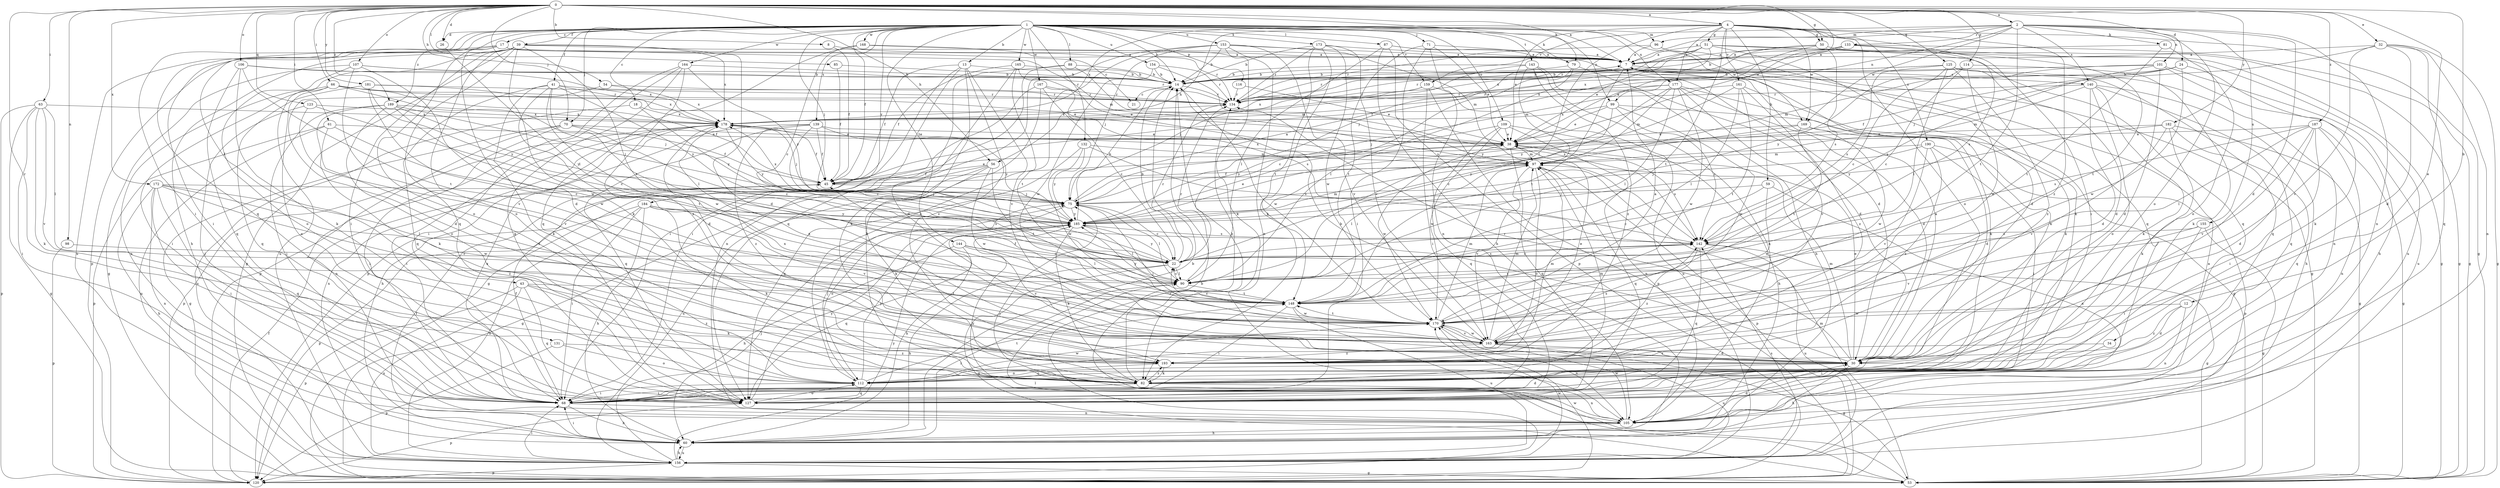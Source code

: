 strict digraph  {
0;
1;
2;
4;
7;
8;
12;
13;
14;
17;
18;
21;
22;
24;
26;
30;
32;
34;
38;
39;
41;
43;
45;
50;
51;
53;
54;
56;
59;
60;
61;
63;
66;
68;
70;
71;
75;
79;
81;
82;
85;
87;
88;
90;
96;
97;
98;
99;
101;
105;
106;
107;
109;
112;
114;
116;
120;
123;
125;
127;
131;
132;
133;
134;
139;
140;
142;
143;
144;
148;
153;
154;
155;
156;
159;
161;
163;
164;
165;
167;
168;
169;
170;
172;
173;
177;
178;
181;
182;
184;
185;
187;
189;
190;
193;
0 -> 2  [label=a];
0 -> 4  [label=a];
0 -> 7  [label=a];
0 -> 8  [label=b];
0 -> 12  [label=b];
0 -> 24  [label=d];
0 -> 26  [label=d];
0 -> 32  [label=e];
0 -> 34  [label=e];
0 -> 38  [label=e];
0 -> 50  [label=g];
0 -> 54  [label=h];
0 -> 56  [label=h];
0 -> 61  [label=i];
0 -> 63  [label=i];
0 -> 66  [label=i];
0 -> 70  [label=j];
0 -> 79  [label=k];
0 -> 85  [label=l];
0 -> 98  [label=n];
0 -> 106  [label=o];
0 -> 107  [label=o];
0 -> 114  [label=p];
0 -> 123  [label=q];
0 -> 125  [label=q];
0 -> 131  [label=r];
0 -> 172  [label=x];
0 -> 181  [label=y];
0 -> 182  [label=y];
0 -> 187  [label=z];
0 -> 189  [label=z];
1 -> 13  [label=b];
1 -> 14  [label=b];
1 -> 17  [label=c];
1 -> 18  [label=c];
1 -> 26  [label=d];
1 -> 39  [label=f];
1 -> 41  [label=f];
1 -> 43  [label=f];
1 -> 45  [label=f];
1 -> 68  [label=i];
1 -> 70  [label=j];
1 -> 71  [label=j];
1 -> 75  [label=j];
1 -> 79  [label=k];
1 -> 87  [label=l];
1 -> 88  [label=l];
1 -> 96  [label=m];
1 -> 99  [label=n];
1 -> 109  [label=o];
1 -> 116  [label=p];
1 -> 127  [label=q];
1 -> 132  [label=r];
1 -> 139  [label=s];
1 -> 143  [label=t];
1 -> 144  [label=t];
1 -> 153  [label=u];
1 -> 154  [label=u];
1 -> 159  [label=v];
1 -> 164  [label=w];
1 -> 165  [label=w];
1 -> 167  [label=w];
1 -> 168  [label=w];
1 -> 169  [label=w];
1 -> 173  [label=x];
1 -> 177  [label=x];
1 -> 184  [label=y];
1 -> 189  [label=z];
2 -> 7  [label=a];
2 -> 30  [label=d];
2 -> 81  [label=k];
2 -> 96  [label=m];
2 -> 99  [label=n];
2 -> 101  [label=n];
2 -> 105  [label=n];
2 -> 112  [label=o];
2 -> 133  [label=r];
2 -> 140  [label=s];
2 -> 148  [label=t];
2 -> 155  [label=u];
2 -> 159  [label=v];
2 -> 169  [label=w];
4 -> 38  [label=e];
4 -> 50  [label=g];
4 -> 51  [label=g];
4 -> 53  [label=g];
4 -> 56  [label=h];
4 -> 59  [label=h];
4 -> 68  [label=i];
4 -> 90  [label=l];
4 -> 112  [label=o];
4 -> 148  [label=t];
4 -> 161  [label=v];
4 -> 169  [label=w];
4 -> 177  [label=x];
4 -> 178  [label=x];
4 -> 190  [label=z];
4 -> 193  [label=z];
7 -> 14  [label=b];
7 -> 53  [label=g];
7 -> 82  [label=k];
7 -> 134  [label=r];
7 -> 140  [label=s];
7 -> 148  [label=t];
8 -> 7  [label=a];
8 -> 45  [label=f];
12 -> 30  [label=d];
12 -> 105  [label=n];
12 -> 170  [label=w];
12 -> 193  [label=z];
13 -> 14  [label=b];
13 -> 45  [label=f];
13 -> 68  [label=i];
13 -> 82  [label=k];
13 -> 120  [label=p];
13 -> 163  [label=v];
13 -> 193  [label=z];
14 -> 21  [label=c];
14 -> 134  [label=r];
14 -> 170  [label=w];
17 -> 7  [label=a];
17 -> 21  [label=c];
17 -> 30  [label=d];
17 -> 68  [label=i];
17 -> 97  [label=m];
17 -> 112  [label=o];
17 -> 156  [label=u];
18 -> 156  [label=u];
18 -> 178  [label=x];
18 -> 185  [label=y];
22 -> 14  [label=b];
22 -> 53  [label=g];
22 -> 60  [label=h];
22 -> 90  [label=l];
22 -> 134  [label=r];
22 -> 142  [label=s];
22 -> 185  [label=y];
24 -> 14  [label=b];
24 -> 45  [label=f];
24 -> 82  [label=k];
24 -> 97  [label=m];
24 -> 170  [label=w];
26 -> 90  [label=l];
30 -> 7  [label=a];
30 -> 14  [label=b];
30 -> 38  [label=e];
30 -> 60  [label=h];
30 -> 97  [label=m];
30 -> 112  [label=o];
30 -> 134  [label=r];
30 -> 178  [label=x];
32 -> 7  [label=a];
32 -> 30  [label=d];
32 -> 53  [label=g];
32 -> 75  [label=j];
32 -> 105  [label=n];
32 -> 127  [label=q];
32 -> 163  [label=v];
34 -> 68  [label=i];
34 -> 193  [label=z];
38 -> 97  [label=m];
38 -> 127  [label=q];
38 -> 142  [label=s];
38 -> 170  [label=w];
39 -> 7  [label=a];
39 -> 30  [label=d];
39 -> 53  [label=g];
39 -> 60  [label=h];
39 -> 68  [label=i];
39 -> 82  [label=k];
39 -> 112  [label=o];
39 -> 120  [label=p];
39 -> 127  [label=q];
39 -> 148  [label=t];
39 -> 156  [label=u];
39 -> 178  [label=x];
41 -> 30  [label=d];
41 -> 82  [label=k];
41 -> 90  [label=l];
41 -> 127  [label=q];
41 -> 134  [label=r];
41 -> 170  [label=w];
41 -> 178  [label=x];
41 -> 185  [label=y];
43 -> 82  [label=k];
43 -> 120  [label=p];
43 -> 127  [label=q];
43 -> 148  [label=t];
43 -> 156  [label=u];
43 -> 193  [label=z];
45 -> 38  [label=e];
45 -> 75  [label=j];
50 -> 7  [label=a];
50 -> 45  [label=f];
50 -> 53  [label=g];
50 -> 134  [label=r];
50 -> 142  [label=s];
51 -> 7  [label=a];
51 -> 30  [label=d];
51 -> 38  [label=e];
51 -> 53  [label=g];
51 -> 75  [label=j];
51 -> 127  [label=q];
51 -> 134  [label=r];
51 -> 156  [label=u];
51 -> 178  [label=x];
53 -> 14  [label=b];
53 -> 90  [label=l];
53 -> 97  [label=m];
54 -> 30  [label=d];
54 -> 134  [label=r];
54 -> 178  [label=x];
56 -> 45  [label=f];
56 -> 53  [label=g];
56 -> 82  [label=k];
56 -> 148  [label=t];
56 -> 156  [label=u];
56 -> 170  [label=w];
59 -> 22  [label=c];
59 -> 75  [label=j];
59 -> 105  [label=n];
59 -> 170  [label=w];
60 -> 14  [label=b];
60 -> 45  [label=f];
60 -> 68  [label=i];
60 -> 90  [label=l];
60 -> 156  [label=u];
60 -> 178  [label=x];
61 -> 22  [label=c];
61 -> 38  [label=e];
61 -> 120  [label=p];
61 -> 156  [label=u];
61 -> 193  [label=z];
63 -> 53  [label=g];
63 -> 68  [label=i];
63 -> 82  [label=k];
63 -> 90  [label=l];
63 -> 120  [label=p];
63 -> 163  [label=v];
63 -> 178  [label=x];
66 -> 38  [label=e];
66 -> 45  [label=f];
66 -> 68  [label=i];
66 -> 75  [label=j];
66 -> 105  [label=n];
66 -> 112  [label=o];
66 -> 134  [label=r];
68 -> 30  [label=d];
68 -> 45  [label=f];
68 -> 60  [label=h];
68 -> 105  [label=n];
68 -> 178  [label=x];
70 -> 22  [label=c];
70 -> 38  [label=e];
70 -> 45  [label=f];
70 -> 53  [label=g];
70 -> 68  [label=i];
70 -> 105  [label=n];
71 -> 7  [label=a];
71 -> 38  [label=e];
71 -> 68  [label=i];
71 -> 105  [label=n];
71 -> 148  [label=t];
75 -> 7  [label=a];
75 -> 22  [label=c];
75 -> 90  [label=l];
75 -> 112  [label=o];
75 -> 178  [label=x];
75 -> 185  [label=y];
79 -> 14  [label=b];
79 -> 22  [label=c];
79 -> 30  [label=d];
79 -> 90  [label=l];
81 -> 7  [label=a];
81 -> 112  [label=o];
81 -> 148  [label=t];
82 -> 14  [label=b];
82 -> 68  [label=i];
82 -> 97  [label=m];
82 -> 105  [label=n];
82 -> 193  [label=z];
85 -> 14  [label=b];
85 -> 45  [label=f];
87 -> 7  [label=a];
87 -> 30  [label=d];
87 -> 60  [label=h];
87 -> 90  [label=l];
87 -> 120  [label=p];
88 -> 14  [label=b];
88 -> 68  [label=i];
88 -> 97  [label=m];
88 -> 105  [label=n];
90 -> 22  [label=c];
90 -> 134  [label=r];
90 -> 148  [label=t];
96 -> 7  [label=a];
96 -> 82  [label=k];
96 -> 127  [label=q];
96 -> 134  [label=r];
97 -> 45  [label=f];
97 -> 90  [label=l];
97 -> 112  [label=o];
97 -> 120  [label=p];
97 -> 127  [label=q];
97 -> 163  [label=v];
97 -> 178  [label=x];
98 -> 22  [label=c];
98 -> 120  [label=p];
99 -> 22  [label=c];
99 -> 38  [label=e];
99 -> 53  [label=g];
99 -> 142  [label=s];
99 -> 170  [label=w];
99 -> 178  [label=x];
101 -> 14  [label=b];
101 -> 30  [label=d];
101 -> 60  [label=h];
101 -> 142  [label=s];
101 -> 156  [label=u];
101 -> 178  [label=x];
105 -> 30  [label=d];
105 -> 60  [label=h];
105 -> 75  [label=j];
105 -> 170  [label=w];
105 -> 185  [label=y];
106 -> 14  [label=b];
106 -> 82  [label=k];
106 -> 127  [label=q];
106 -> 148  [label=t];
106 -> 178  [label=x];
107 -> 14  [label=b];
107 -> 53  [label=g];
107 -> 112  [label=o];
107 -> 134  [label=r];
107 -> 163  [label=v];
107 -> 170  [label=w];
109 -> 38  [label=e];
109 -> 60  [label=h];
109 -> 105  [label=n];
109 -> 127  [label=q];
109 -> 170  [label=w];
109 -> 185  [label=y];
112 -> 68  [label=i];
112 -> 75  [label=j];
112 -> 127  [label=q];
112 -> 148  [label=t];
112 -> 170  [label=w];
112 -> 185  [label=y];
114 -> 14  [label=b];
114 -> 22  [label=c];
114 -> 82  [label=k];
114 -> 170  [label=w];
114 -> 185  [label=y];
116 -> 38  [label=e];
116 -> 134  [label=r];
120 -> 45  [label=f];
120 -> 134  [label=r];
120 -> 170  [label=w];
123 -> 22  [label=c];
123 -> 68  [label=i];
123 -> 163  [label=v];
123 -> 178  [label=x];
125 -> 14  [label=b];
125 -> 22  [label=c];
125 -> 30  [label=d];
125 -> 90  [label=l];
125 -> 105  [label=n];
125 -> 127  [label=q];
125 -> 134  [label=r];
125 -> 142  [label=s];
125 -> 193  [label=z];
127 -> 112  [label=o];
127 -> 120  [label=p];
127 -> 185  [label=y];
131 -> 112  [label=o];
131 -> 120  [label=p];
131 -> 193  [label=z];
132 -> 97  [label=m];
132 -> 127  [label=q];
132 -> 142  [label=s];
132 -> 170  [label=w];
132 -> 185  [label=y];
133 -> 7  [label=a];
133 -> 14  [label=b];
133 -> 38  [label=e];
133 -> 53  [label=g];
133 -> 142  [label=s];
133 -> 148  [label=t];
133 -> 178  [label=x];
134 -> 178  [label=x];
139 -> 22  [label=c];
139 -> 38  [label=e];
139 -> 45  [label=f];
139 -> 60  [label=h];
139 -> 127  [label=q];
139 -> 185  [label=y];
139 -> 193  [label=z];
140 -> 30  [label=d];
140 -> 60  [label=h];
140 -> 82  [label=k];
140 -> 97  [label=m];
140 -> 112  [label=o];
140 -> 127  [label=q];
140 -> 134  [label=r];
142 -> 22  [label=c];
142 -> 53  [label=g];
142 -> 127  [label=q];
142 -> 156  [label=u];
142 -> 193  [label=z];
143 -> 14  [label=b];
143 -> 60  [label=h];
143 -> 75  [label=j];
143 -> 97  [label=m];
143 -> 105  [label=n];
143 -> 193  [label=z];
144 -> 22  [label=c];
144 -> 60  [label=h];
144 -> 90  [label=l];
144 -> 127  [label=q];
144 -> 163  [label=v];
148 -> 45  [label=f];
148 -> 68  [label=i];
148 -> 142  [label=s];
148 -> 156  [label=u];
148 -> 170  [label=w];
148 -> 185  [label=y];
153 -> 7  [label=a];
153 -> 14  [label=b];
153 -> 75  [label=j];
153 -> 82  [label=k];
153 -> 97  [label=m];
153 -> 105  [label=n];
153 -> 112  [label=o];
153 -> 127  [label=q];
153 -> 163  [label=v];
154 -> 14  [label=b];
154 -> 134  [label=r];
154 -> 142  [label=s];
154 -> 170  [label=w];
155 -> 53  [label=g];
155 -> 68  [label=i];
155 -> 142  [label=s];
155 -> 163  [label=v];
156 -> 7  [label=a];
156 -> 53  [label=g];
156 -> 60  [label=h];
156 -> 68  [label=i];
156 -> 75  [label=j];
156 -> 120  [label=p];
156 -> 142  [label=s];
156 -> 170  [label=w];
156 -> 185  [label=y];
159 -> 68  [label=i];
159 -> 120  [label=p];
159 -> 134  [label=r];
159 -> 156  [label=u];
159 -> 178  [label=x];
161 -> 82  [label=k];
161 -> 90  [label=l];
161 -> 134  [label=r];
161 -> 148  [label=t];
161 -> 185  [label=y];
161 -> 193  [label=z];
163 -> 30  [label=d];
163 -> 38  [label=e];
163 -> 53  [label=g];
163 -> 75  [label=j];
163 -> 97  [label=m];
163 -> 142  [label=s];
163 -> 156  [label=u];
163 -> 170  [label=w];
163 -> 178  [label=x];
163 -> 193  [label=z];
164 -> 14  [label=b];
164 -> 68  [label=i];
164 -> 120  [label=p];
164 -> 127  [label=q];
164 -> 185  [label=y];
164 -> 193  [label=z];
165 -> 14  [label=b];
165 -> 30  [label=d];
165 -> 45  [label=f];
165 -> 142  [label=s];
165 -> 148  [label=t];
167 -> 22  [label=c];
167 -> 53  [label=g];
167 -> 82  [label=k];
167 -> 134  [label=r];
167 -> 142  [label=s];
168 -> 7  [label=a];
168 -> 22  [label=c];
168 -> 127  [label=q];
168 -> 134  [label=r];
169 -> 30  [label=d];
169 -> 38  [label=e];
169 -> 148  [label=t];
169 -> 170  [label=w];
169 -> 185  [label=y];
170 -> 7  [label=a];
170 -> 22  [label=c];
170 -> 97  [label=m];
170 -> 105  [label=n];
170 -> 148  [label=t];
170 -> 163  [label=v];
172 -> 60  [label=h];
172 -> 68  [label=i];
172 -> 75  [label=j];
172 -> 90  [label=l];
172 -> 105  [label=n];
172 -> 127  [label=q];
172 -> 170  [label=w];
172 -> 193  [label=z];
173 -> 7  [label=a];
173 -> 14  [label=b];
173 -> 82  [label=k];
173 -> 134  [label=r];
173 -> 148  [label=t];
173 -> 163  [label=v];
173 -> 170  [label=w];
177 -> 30  [label=d];
177 -> 75  [label=j];
177 -> 82  [label=k];
177 -> 90  [label=l];
177 -> 97  [label=m];
177 -> 134  [label=r];
177 -> 163  [label=v];
177 -> 170  [label=w];
177 -> 185  [label=y];
178 -> 38  [label=e];
178 -> 45  [label=f];
178 -> 68  [label=i];
178 -> 75  [label=j];
178 -> 120  [label=p];
178 -> 185  [label=y];
181 -> 38  [label=e];
181 -> 127  [label=q];
181 -> 134  [label=r];
181 -> 170  [label=w];
181 -> 185  [label=y];
182 -> 38  [label=e];
182 -> 53  [label=g];
182 -> 82  [label=k];
182 -> 127  [label=q];
182 -> 163  [label=v];
182 -> 185  [label=y];
184 -> 60  [label=h];
184 -> 68  [label=i];
184 -> 82  [label=k];
184 -> 120  [label=p];
184 -> 142  [label=s];
184 -> 156  [label=u];
184 -> 163  [label=v];
184 -> 185  [label=y];
185 -> 14  [label=b];
185 -> 38  [label=e];
185 -> 60  [label=h];
185 -> 82  [label=k];
185 -> 90  [label=l];
185 -> 97  [label=m];
185 -> 142  [label=s];
187 -> 30  [label=d];
187 -> 38  [label=e];
187 -> 53  [label=g];
187 -> 68  [label=i];
187 -> 90  [label=l];
187 -> 105  [label=n];
187 -> 142  [label=s];
187 -> 163  [label=v];
189 -> 68  [label=i];
189 -> 75  [label=j];
189 -> 82  [label=k];
189 -> 148  [label=t];
189 -> 178  [label=x];
189 -> 185  [label=y];
189 -> 193  [label=z];
190 -> 68  [label=i];
190 -> 75  [label=j];
190 -> 97  [label=m];
190 -> 120  [label=p];
190 -> 163  [label=v];
190 -> 193  [label=z];
193 -> 82  [label=k];
193 -> 97  [label=m];
193 -> 112  [label=o];
}
